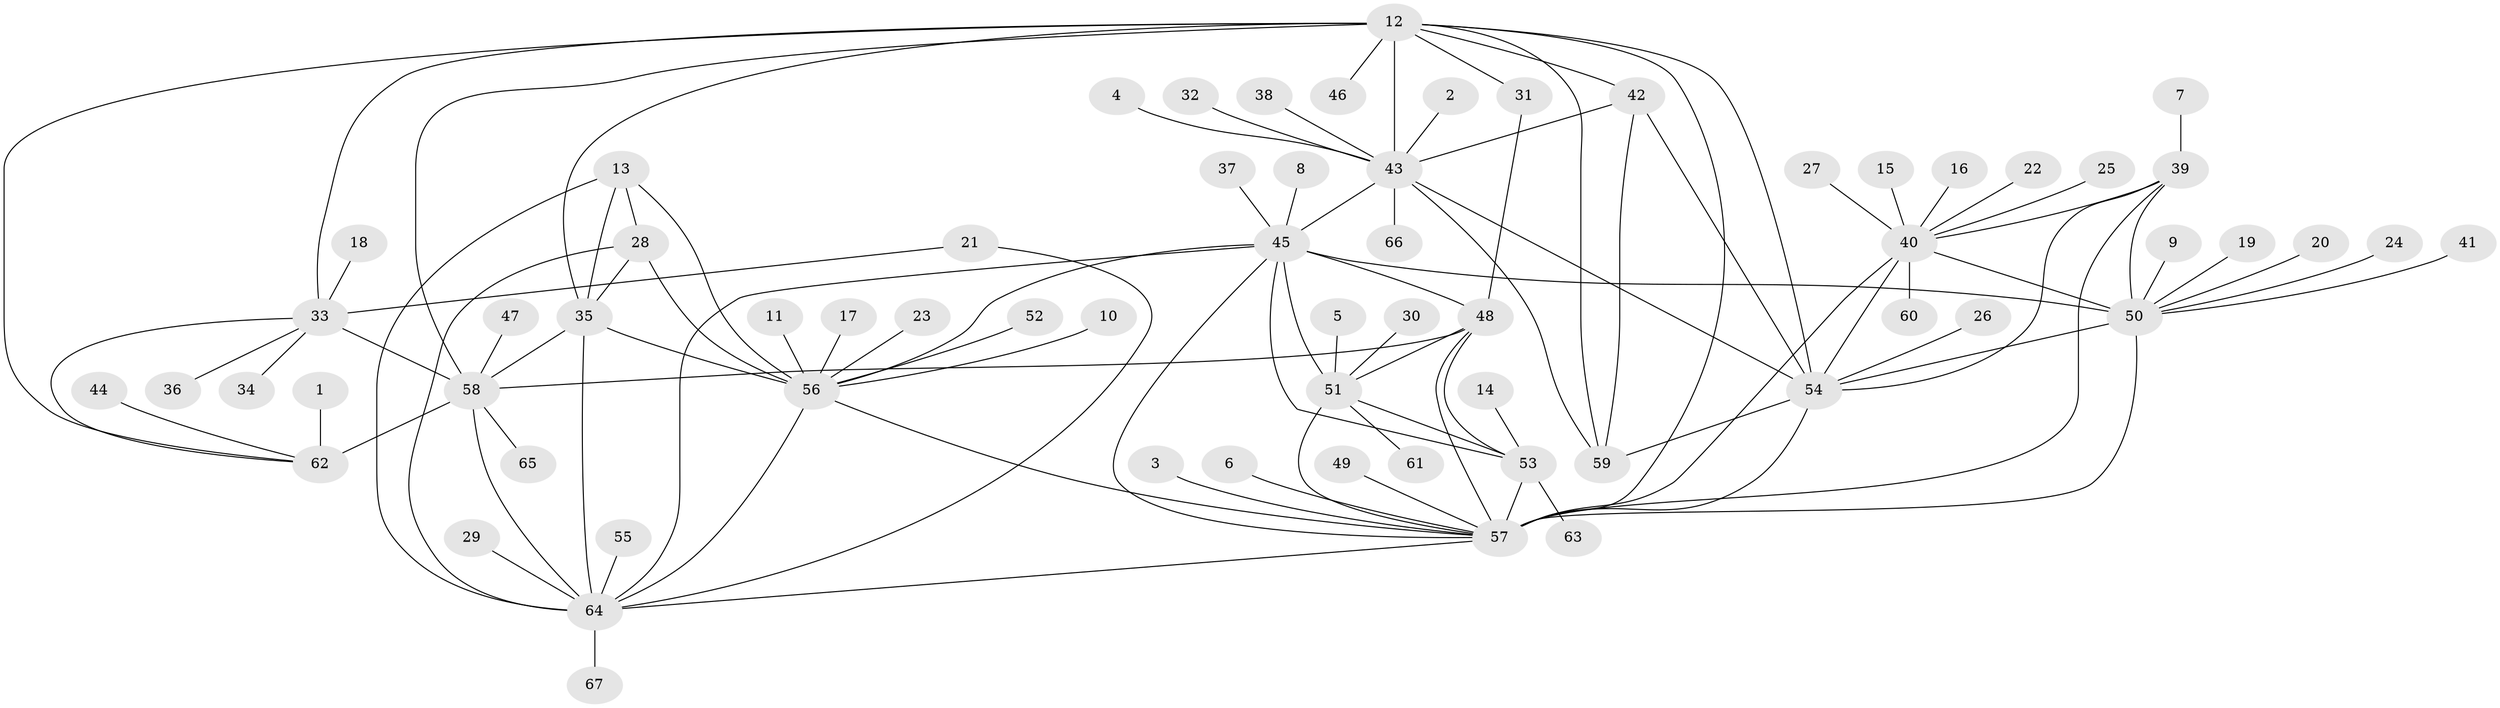 // original degree distribution, {7: 0.03731343283582089, 6: 0.05223880597014925, 10: 0.014925373134328358, 13: 0.022388059701492536, 9: 0.022388059701492536, 15: 0.007462686567164179, 8: 0.022388059701492536, 12: 0.014925373134328358, 14: 0.007462686567164179, 5: 0.007462686567164179, 11: 0.014925373134328358, 1: 0.5970149253731343, 4: 0.007462686567164179, 2: 0.14925373134328357, 3: 0.022388059701492536}
// Generated by graph-tools (version 1.1) at 2025/26/03/09/25 03:26:35]
// undirected, 67 vertices, 105 edges
graph export_dot {
graph [start="1"]
  node [color=gray90,style=filled];
  1;
  2;
  3;
  4;
  5;
  6;
  7;
  8;
  9;
  10;
  11;
  12;
  13;
  14;
  15;
  16;
  17;
  18;
  19;
  20;
  21;
  22;
  23;
  24;
  25;
  26;
  27;
  28;
  29;
  30;
  31;
  32;
  33;
  34;
  35;
  36;
  37;
  38;
  39;
  40;
  41;
  42;
  43;
  44;
  45;
  46;
  47;
  48;
  49;
  50;
  51;
  52;
  53;
  54;
  55;
  56;
  57;
  58;
  59;
  60;
  61;
  62;
  63;
  64;
  65;
  66;
  67;
  1 -- 62 [weight=1.0];
  2 -- 43 [weight=1.0];
  3 -- 57 [weight=1.0];
  4 -- 43 [weight=1.0];
  5 -- 51 [weight=1.0];
  6 -- 57 [weight=1.0];
  7 -- 39 [weight=1.0];
  8 -- 45 [weight=1.0];
  9 -- 50 [weight=1.0];
  10 -- 56 [weight=1.0];
  11 -- 56 [weight=1.0];
  12 -- 31 [weight=1.0];
  12 -- 33 [weight=1.0];
  12 -- 35 [weight=2.0];
  12 -- 42 [weight=2.0];
  12 -- 43 [weight=2.0];
  12 -- 46 [weight=1.0];
  12 -- 54 [weight=2.0];
  12 -- 57 [weight=2.0];
  12 -- 58 [weight=3.0];
  12 -- 59 [weight=2.0];
  12 -- 62 [weight=1.0];
  13 -- 28 [weight=2.0];
  13 -- 35 [weight=2.0];
  13 -- 56 [weight=2.0];
  13 -- 64 [weight=2.0];
  14 -- 53 [weight=1.0];
  15 -- 40 [weight=1.0];
  16 -- 40 [weight=1.0];
  17 -- 56 [weight=1.0];
  18 -- 33 [weight=1.0];
  19 -- 50 [weight=1.0];
  20 -- 50 [weight=1.0];
  21 -- 33 [weight=1.0];
  21 -- 64 [weight=1.0];
  22 -- 40 [weight=1.0];
  23 -- 56 [weight=1.0];
  24 -- 50 [weight=1.0];
  25 -- 40 [weight=1.0];
  26 -- 54 [weight=1.0];
  27 -- 40 [weight=1.0];
  28 -- 35 [weight=1.0];
  28 -- 56 [weight=1.0];
  28 -- 64 [weight=1.0];
  29 -- 64 [weight=1.0];
  30 -- 51 [weight=1.0];
  31 -- 48 [weight=1.0];
  32 -- 43 [weight=1.0];
  33 -- 34 [weight=1.0];
  33 -- 36 [weight=1.0];
  33 -- 58 [weight=3.0];
  33 -- 62 [weight=1.0];
  35 -- 56 [weight=1.0];
  35 -- 58 [weight=1.0];
  35 -- 64 [weight=1.0];
  37 -- 45 [weight=1.0];
  38 -- 43 [weight=1.0];
  39 -- 40 [weight=1.0];
  39 -- 50 [weight=1.0];
  39 -- 54 [weight=1.0];
  39 -- 57 [weight=2.0];
  40 -- 50 [weight=1.0];
  40 -- 54 [weight=1.0];
  40 -- 57 [weight=2.0];
  40 -- 60 [weight=1.0];
  41 -- 50 [weight=1.0];
  42 -- 43 [weight=1.0];
  42 -- 54 [weight=1.0];
  42 -- 59 [weight=1.0];
  43 -- 45 [weight=1.0];
  43 -- 54 [weight=1.0];
  43 -- 59 [weight=1.0];
  43 -- 66 [weight=1.0];
  44 -- 62 [weight=1.0];
  45 -- 48 [weight=1.0];
  45 -- 50 [weight=1.0];
  45 -- 51 [weight=2.0];
  45 -- 53 [weight=1.0];
  45 -- 56 [weight=1.0];
  45 -- 57 [weight=1.0];
  45 -- 64 [weight=1.0];
  47 -- 58 [weight=1.0];
  48 -- 51 [weight=2.0];
  48 -- 53 [weight=1.0];
  48 -- 57 [weight=1.0];
  48 -- 58 [weight=1.0];
  49 -- 57 [weight=1.0];
  50 -- 54 [weight=2.0];
  50 -- 57 [weight=2.0];
  51 -- 53 [weight=2.0];
  51 -- 57 [weight=2.0];
  51 -- 61 [weight=1.0];
  52 -- 56 [weight=1.0];
  53 -- 57 [weight=1.0];
  53 -- 63 [weight=1.0];
  54 -- 57 [weight=2.0];
  54 -- 59 [weight=1.0];
  55 -- 64 [weight=1.0];
  56 -- 57 [weight=1.0];
  56 -- 64 [weight=1.0];
  57 -- 64 [weight=2.0];
  58 -- 62 [weight=3.0];
  58 -- 64 [weight=1.0];
  58 -- 65 [weight=1.0];
  64 -- 67 [weight=1.0];
}
